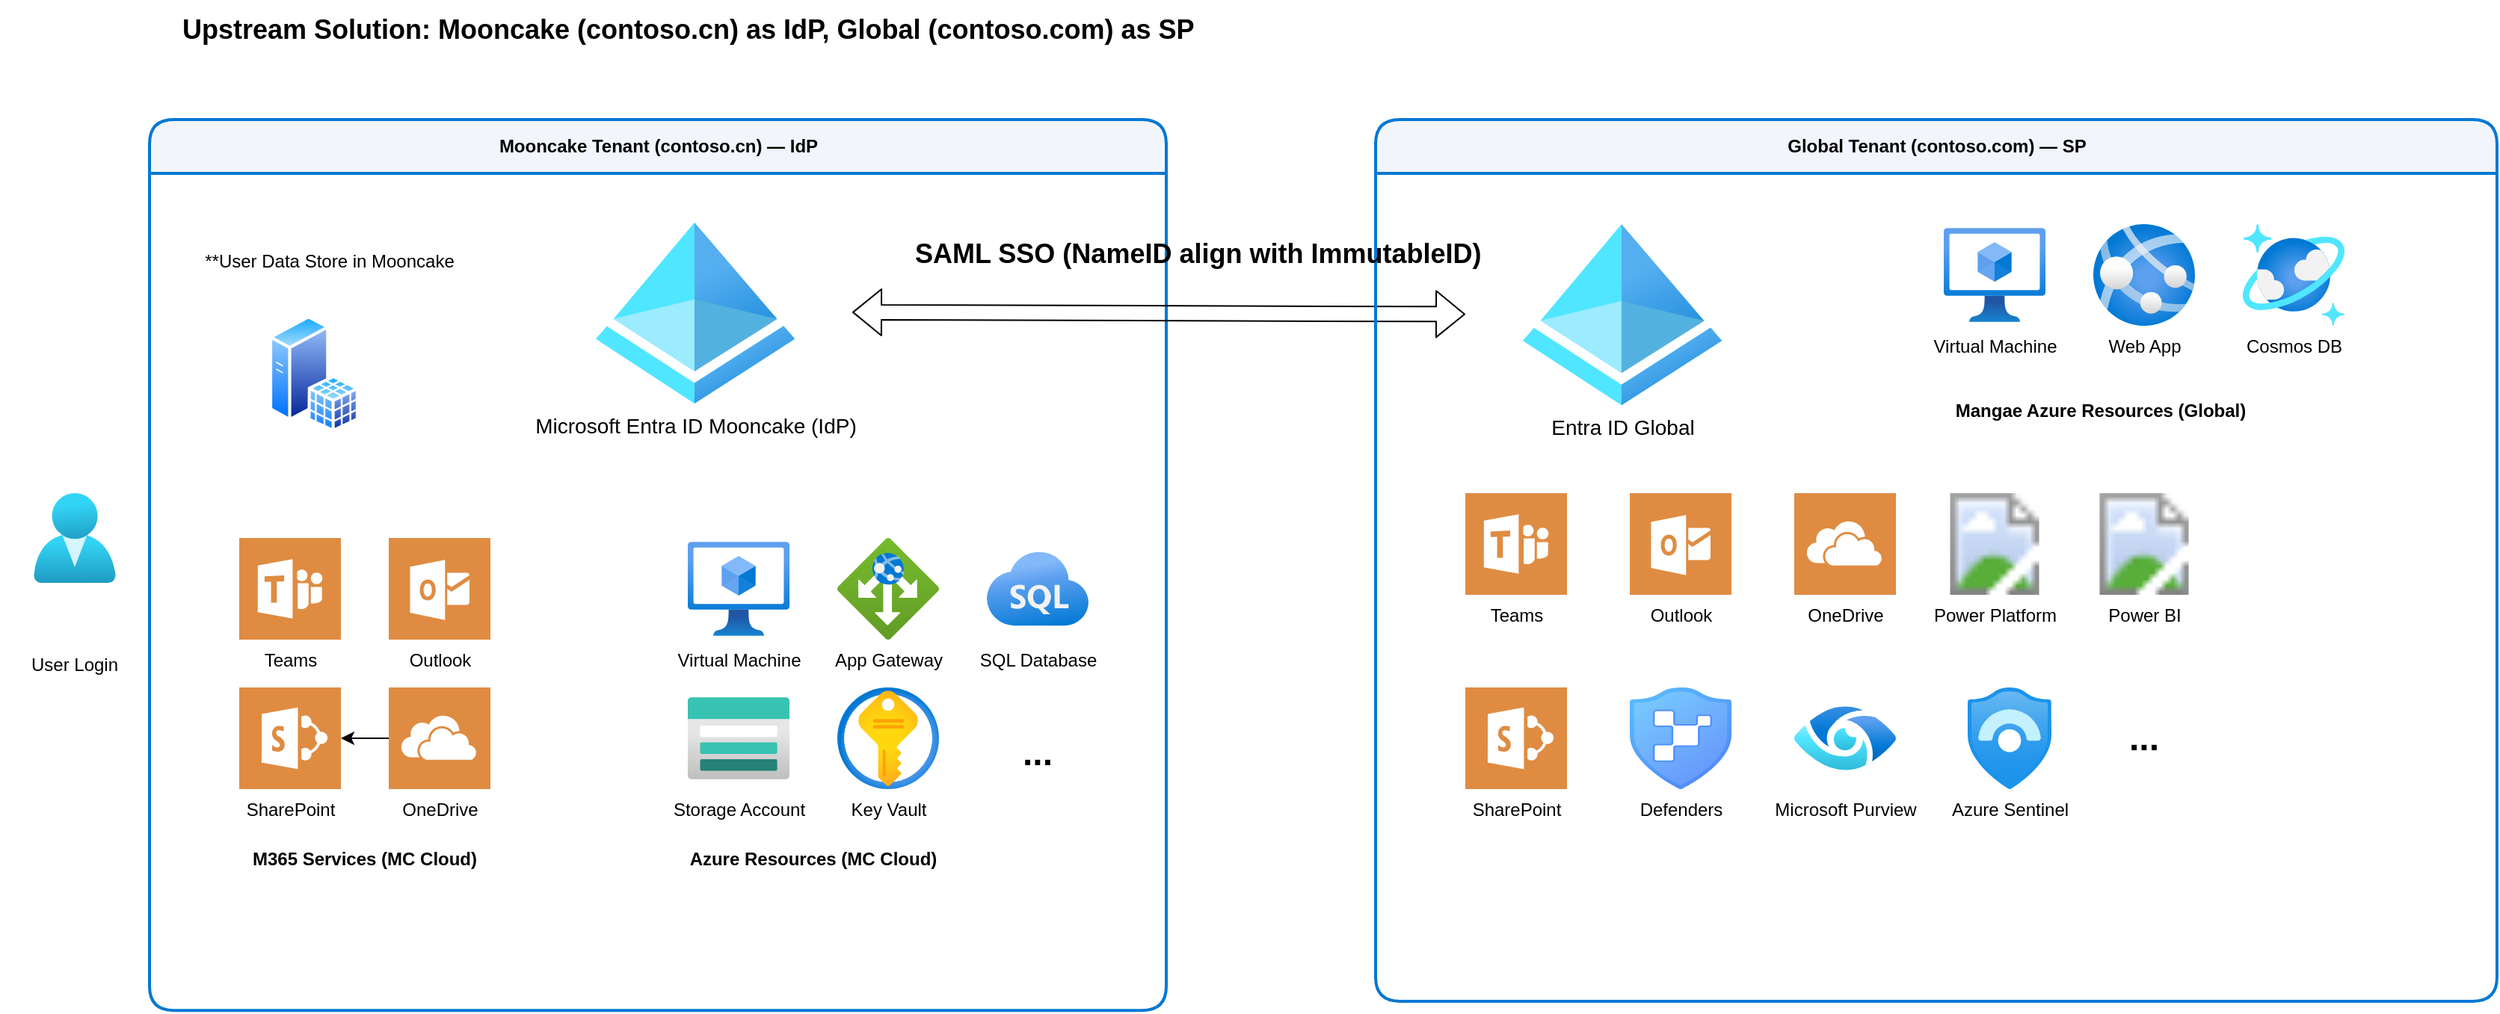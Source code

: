 <mxfile>
    <diagram name="Upstream Account View (MC as IdP)" id="upstream-view-1">
        <mxGraphModel dx="1833" dy="477" grid="1" gridSize="10" guides="1" tooltips="1" connect="1" arrows="1" fold="1" page="1" pageScale="1" pageWidth="1800" pageHeight="1000" math="0" shadow="0">
            <root>
                <mxCell id="0"/>
                <mxCell id="1" parent="0"/>
                <mxCell id="title" value="Upstream Solution: Mooncake (contoso.cn) as IdP, Global (contoso.com) as SP" style="text;whiteSpace=wrap;html=1;align=left;verticalAlign=middle;fontSize=18;fontStyle=1;strokeColor=none;fillColor=none;" parent="1" vertex="1">
                    <mxGeometry x="160" y="40" width="1480" height="40" as="geometry"/>
                </mxCell>
                <mxCell id="user" value="" style="aspect=fixed;html=1;points=[];align=center;image;fontSize=14;image=img/lib/azure2/identity/Users.svg;" vertex="1" parent="1">
                    <mxGeometry x="60" y="370" width="60" height="60" as="geometry"/>
                </mxCell>
                <mxCell id="user-label" value="User Login" style="text;whiteSpace=wrap;html=1;align=center;verticalAlign=middle;fontSize=12;" vertex="1" parent="1">
                    <mxGeometry x="40" y="470" width="100" height="30" as="geometry"/>
                </mxCell>
                <mxCell id="mc-group" value="Mooncake Tenant (contoso.cn) — IdP" style="swimlane;rounded=1;html=1;horizontal=1;startSize=36;fillColor=#F2F6FC;strokeColor=#0078D4;strokeWidth=2;fontStyle=1" parent="1" vertex="1">
                    <mxGeometry x="140" y="120" width="680" height="596.11" as="geometry"/>
                </mxCell>
                <mxCell id="mc-entra" value="Microsoft Entra ID Mooncake (IdP)" style="aspect=fixed;html=1;points=[];align=center;image;fontSize=14;image=img/lib/azure2/identity/Azure_Active_Directory.svg;fontFamily=Helvetica;fontColor=default;strokeColor=#0078D4;strokeWidth=2;fillColor=#E6F2FB;" parent="mc-group" vertex="1">
                    <mxGeometry x="260" y="68.85" width="210" height="121.15" as="geometry"/>
                </mxCell>
                <mxCell id="mc-teams" value="Teams" style="aspect=fixed;html=1;align=center;image;fontSize=12;image=img/lib/microsoft_office_365/Microsoft_Teams.svg;sketch=0;pointerEvents=1;shadow=0;dashed=0;strokeColor=none;fillColor=#DF8C42;labelPosition=center;outlineConnect=0;shape=mxgraph.veeam2.microsoft_teams;" vertex="1" parent="mc-group">
                    <mxGeometry x="60" y="280" width="68" height="68" as="geometry"/>
                </mxCell>
                <mxCell id="mc-outlook" value="Outlook" style="aspect=fixed;html=1;align=center;image;fontSize=12;image=img/lib/microsoft_office_365/Microsoft_Outlook.svg;sketch=0;pointerEvents=1;shadow=0;dashed=0;strokeColor=none;fillColor=#DF8C42;labelPosition=center;outlineConnect=0;shape=mxgraph.veeam2.microsoft_outlook;" vertex="1" parent="mc-group">
                    <mxGeometry x="160" y="280" width="68" height="68" as="geometry"/>
                </mxCell>
                <mxCell id="mc-sharepoint" value="SharePoint" style="aspect=fixed;html=1;align=center;image;fontSize=12;image=img/lib/microsoft_office_365/Microsoft_SharePoint_Online.svg;sketch=0;pointerEvents=1;shadow=0;dashed=0;strokeColor=none;fillColor=#DF8C42;labelPosition=center;outlineConnect=0;shape=mxgraph.veeam2.microsoft_sharepoint;" vertex="1" parent="mc-group">
                    <mxGeometry x="60" y="380" width="68" height="68" as="geometry"/>
                </mxCell>
                <mxCell id="13" value="" style="edgeStyle=none;html=1;" edge="1" parent="mc-group" source="mc-onedrive" target="mc-sharepoint">
                    <mxGeometry relative="1" as="geometry"/>
                </mxCell>
                <mxCell id="mc-onedrive" value="OneDrive" style="aspect=fixed;html=1;align=center;image;fontSize=12;image=img/lib/microsoft_office_365/Microsoft_OneDrive_for_Business.svg;sketch=0;pointerEvents=1;shadow=0;dashed=0;strokeColor=none;fillColor=#DF8C42;labelPosition=center;outlineConnect=0;shape=mxgraph.veeam2.microsoft_onedrive;" vertex="1" parent="mc-group">
                    <mxGeometry x="160" y="380" width="68" height="68" as="geometry"/>
                </mxCell>
                <mxCell id="mc-vm" value="Virtual Machine" style="aspect=fixed;html=1;align=center;image;fontSize=12;image=img/lib/azure2/compute/Virtual_Machines_Classic.svg;points=[];" vertex="1" parent="mc-group">
                    <mxGeometry x="360" y="280" width="68" height="68" as="geometry"/>
                </mxCell>
                <mxCell id="mc-appgw" value="App Gateway" style="aspect=fixed;html=1;points=[];align=center;image;fontSize=12;image=img/lib/azure2/networking/Application_Gateways.svg;" vertex="1" parent="mc-group">
                    <mxGeometry x="460" y="280" width="68" height="68" as="geometry"/>
                </mxCell>
                <mxCell id="mc-sql" value="SQL Database" style="aspect=fixed;html=1;points=[];align=center;image;fontSize=12;image=img/lib/azure2/databases/Azure_SQL.svg;" vertex="1" parent="mc-group">
                    <mxGeometry x="560" y="280" width="68" height="68" as="geometry"/>
                </mxCell>
                <mxCell id="mc-storage" value="Storage Account" style="aspect=fixed;html=1;points=[];align=center;image;fontSize=12;image=img/lib/azure2/storage/Storage_Accounts.svg;" vertex="1" parent="mc-group">
                    <mxGeometry x="360" y="380" width="68" height="68" as="geometry"/>
                </mxCell>
                <mxCell id="mc-keyvault" value="Key Vault" style="aspect=fixed;html=1;points=[];align=center;image;fontSize=12;image=img/lib/azure2/security/Key_Vaults.svg;" vertex="1" parent="mc-group">
                    <mxGeometry x="460" y="380" width="68" height="68" as="geometry"/>
                </mxCell>
                <mxCell id="mc-m365-label" value="M365 Services (MC Cloud)" style="text;whiteSpace=wrap;html=1;align=center;verticalAlign=middle;fontSize=12;fontStyle=1;" vertex="1" parent="mc-group">
                    <mxGeometry x="60" y="480" width="168" height="30" as="geometry"/>
                </mxCell>
                <mxCell id="mc-azure-label" value="Azure Resources (MC Cloud)" style="text;whiteSpace=wrap;html=1;align=center;verticalAlign=middle;fontSize=12;fontStyle=1;" vertex="1" parent="mc-group">
                    <mxGeometry x="360" y="480" width="168" height="30" as="geometry"/>
                </mxCell>
                <mxCell id="4" value="..." style="text;whiteSpace=wrap;html=1;align=center;verticalAlign=middle;fontSize=24;fontStyle=1;" vertex="1" parent="mc-group">
                    <mxGeometry x="560" y="390" width="68" height="68" as="geometry"/>
                </mxCell>
                <mxCell id="22" value="" style="shape=flexArrow;endArrow=classic;startArrow=classic;html=1;" edge="1" parent="mc-group" target="gl-sp">
                    <mxGeometry width="100" height="100" relative="1" as="geometry">
                        <mxPoint x="470" y="128.93" as="sourcePoint"/>
                        <mxPoint x="880" y="130" as="targetPoint"/>
                    </mxGeometry>
                </mxCell>
                <mxCell id="23" value="**User Data Store in Mooncake" style="text;html=1;align=center;verticalAlign=middle;resizable=0;points=[];autosize=1;strokeColor=none;fillColor=none;" vertex="1" parent="mc-group">
                    <mxGeometry x="25" y="80" width="190" height="30" as="geometry"/>
                </mxCell>
                <mxCell id="24" value="" style="shape=image;whiteSpace=wrap;html=1;boundedLbl=1;backgroundOutline=1;size=15;labelBackgroundColor=default;verticalAlign=top;verticalLabelPosition=bottom;aspect=fixed;perimeter=ellipsePerimeter;shadow=0;dashed=0;spacingTop=3;image=img/lib/active_directory/sql_server.svg;" vertex="1" parent="mc-group">
                    <mxGeometry x="80" y="130" width="60" height="80" as="geometry"/>
                </mxCell>
                <mxCell id="gl-group" value="Global Tenant (contoso.com) — SP" style="swimlane;rounded=1;html=1;horizontal=1;startSize=36;fillColor=#F2F6FC;strokeColor=#0078D4;strokeWidth=2;" parent="1" vertex="1">
                    <mxGeometry x="960" y="120" width="750" height="590" as="geometry"/>
                </mxCell>
                <mxCell id="gl-sp" value="Entra ID Global" style="aspect=fixed;html=1;points=[];align=center;image;fontSize=14;image=img/lib/azure2/identity/Azure_Active_Directory.svg;fontFamily=Helvetica;fontColor=default;strokeColor=#0078D4;strokeWidth=1.5;fillColor=#FFFFFF;" parent="gl-group" vertex="1">
                    <mxGeometry x="60" y="70" width="210" height="121.15" as="geometry"/>
                </mxCell>
                <mxCell id="gl-webapp" value="Web App" style="aspect=fixed;html=1;points=[];align=center;image;fontSize=12;image=img/lib/azure2/app_services/App_Services.svg;" vertex="1" parent="gl-group">
                    <mxGeometry x="480" y="70" width="68" height="68" as="geometry"/>
                </mxCell>
                <mxCell id="gl-cosmosdb" value="Cosmos DB" style="aspect=fixed;html=1;points=[];align=center;image;fontSize=12;image=img/lib/azure2/databases/Azure_Cosmos_DB.svg;" vertex="1" parent="gl-group">
                    <mxGeometry x="580" y="70" width="68" height="68" as="geometry"/>
                </mxCell>
                <mxCell id="gl-power-platform" value="Power Platform" style="aspect=fixed;html=1;align=center;image;fontSize=12;image=img/lib/azure2/power_platform/PowerApps.svg;points=[];" vertex="1" parent="gl-group">
                    <mxGeometry x="380" y="250" width="68" height="68" as="geometry"/>
                </mxCell>
                <mxCell id="gl-powerbi" value="Power BI" style="aspect=fixed;html=1;align=center;image;fontSize=12;image=img/lib/azure2/power_platform/PowerBI.svg;points=[];" vertex="1" parent="gl-group">
                    <mxGeometry x="480" y="250" width="68" height="68" as="geometry"/>
                </mxCell>
                <mxCell id="gl-sentinel" value="Azure Sentinel" style="aspect=fixed;html=1;points=[];align=center;image;fontSize=12;image=img/lib/azure2/security/Azure_Sentinel.svg;" vertex="1" parent="gl-group">
                    <mxGeometry x="390" y="380" width="68" height="68" as="geometry"/>
                </mxCell>
                <mxCell id="gl-defender-cloud" value="Defenders" style="aspect=fixed;html=1;align=center;image;fontSize=12;image=img/lib/azure2/security/MS_Defender_EASM.svg;points=[];" vertex="1" parent="gl-group">
                    <mxGeometry x="170" y="380" width="68" height="68" as="geometry"/>
                </mxCell>
                <mxCell id="gl-purview" value="Microsoft Purview" style="aspect=fixed;html=1;align=center;image;fontSize=12;image=img/lib/azure2/databases/Azure_Purview_Accounts.svg;points=[];" vertex="1" parent="gl-group">
                    <mxGeometry x="280" y="380" width="68" height="68" as="geometry"/>
                </mxCell>
                <mxCell id="gl-ellipsis" value="..." style="text;whiteSpace=wrap;html=1;align=center;verticalAlign=middle;fontSize=24;fontStyle=1;" vertex="1" parent="gl-group">
                    <mxGeometry x="480" y="380" width="68" height="68" as="geometry"/>
                </mxCell>
                <mxCell id="gl-azure-label" value="Mangae Azure Resources (Global)" style="text;whiteSpace=wrap;html=1;align=center;verticalAlign=middle;fontSize=12;fontStyle=1;" vertex="1" parent="gl-group">
                    <mxGeometry x="370" y="180" width="230" height="30" as="geometry"/>
                </mxCell>
                <mxCell id="5" value="Virtual Machine" style="aspect=fixed;html=1;align=center;image;fontSize=12;image=img/lib/azure2/compute/Virtual_Machines_Classic.svg;points=[];" vertex="1" parent="gl-group">
                    <mxGeometry x="380" y="70" width="68" height="68" as="geometry"/>
                </mxCell>
                <mxCell id="6" value="Teams" style="aspect=fixed;html=1;align=center;image;fontSize=12;image=img/lib/microsoft_office_365/Microsoft_Teams.svg;sketch=0;pointerEvents=1;shadow=0;dashed=0;strokeColor=none;fillColor=#DF8C42;labelPosition=center;outlineConnect=0;shape=mxgraph.veeam2.microsoft_teams;" vertex="1" parent="gl-group">
                    <mxGeometry x="60" y="250" width="68" height="68" as="geometry"/>
                </mxCell>
                <mxCell id="10" value="Outlook" style="aspect=fixed;html=1;align=center;image;fontSize=12;image=img/lib/microsoft_office_365/Microsoft_Outlook.svg;sketch=0;pointerEvents=1;shadow=0;dashed=0;strokeColor=none;fillColor=#DF8C42;labelPosition=center;outlineConnect=0;shape=mxgraph.veeam2.microsoft_outlook;" vertex="1" parent="gl-group">
                    <mxGeometry x="170" y="250" width="68" height="68" as="geometry"/>
                </mxCell>
                <mxCell id="12" value="OneDrive" style="aspect=fixed;html=1;align=center;image;fontSize=12;image=img/lib/microsoft_office_365/Microsoft_OneDrive_for_Business.svg;sketch=0;pointerEvents=1;shadow=0;dashed=0;strokeColor=none;fillColor=#DF8C42;labelPosition=center;outlineConnect=0;shape=mxgraph.veeam2.microsoft_onedrive;" vertex="1" parent="gl-group">
                    <mxGeometry x="280" y="250" width="68" height="68" as="geometry"/>
                </mxCell>
                <mxCell id="14" value="SharePoint" style="aspect=fixed;html=1;align=center;image;fontSize=12;image=img/lib/microsoft_office_365/Microsoft_SharePoint_Online.svg;sketch=0;pointerEvents=1;shadow=0;dashed=0;strokeColor=none;fillColor=#DF8C42;labelPosition=center;outlineConnect=0;shape=mxgraph.veeam2.microsoft_sharepoint;" vertex="1" parent="gl-group">
                    <mxGeometry x="60" y="380" width="68" height="68" as="geometry"/>
                </mxCell>
                <mxCell id="19" value="SAML SSO (NameID align with ImmutableID)" style="text;whiteSpace=wrap;html=1;align=left;verticalAlign=middle;fontSize=18;fontStyle=1;strokeColor=none;fillColor=none;" vertex="1" parent="1">
                    <mxGeometry x="650" y="190" width="610" height="40" as="geometry"/>
                </mxCell>
            </root>
        </mxGraphModel>
    </diagram>
</mxfile>